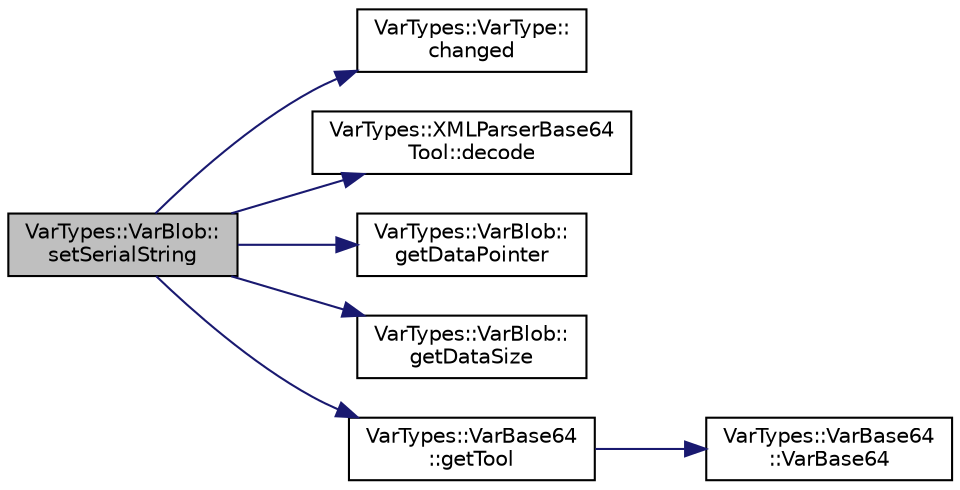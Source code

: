 digraph "VarTypes::VarBlob::setSerialString"
{
 // INTERACTIVE_SVG=YES
  edge [fontname="Helvetica",fontsize="10",labelfontname="Helvetica",labelfontsize="10"];
  node [fontname="Helvetica",fontsize="10",shape=record];
  rankdir="LR";
  Node1 [label="VarTypes::VarBlob::\lsetSerialString",height=0.2,width=0.4,color="black", fillcolor="grey75", style="filled", fontcolor="black"];
  Node1 -> Node2 [color="midnightblue",fontsize="10",style="solid",fontname="Helvetica"];
  Node2 [label="VarTypes::VarType::\lchanged",height=0.2,width=0.4,color="black", fillcolor="white", style="filled",URL="$d4/d59/class_var_types_1_1_var_type.html#a25814e23ce918002421797d6a1d1fba3"];
  Node1 -> Node3 [color="midnightblue",fontsize="10",style="solid",fontname="Helvetica"];
  Node3 [label="VarTypes::XMLParserBase64\lTool::decode",height=0.2,width=0.4,color="black", fillcolor="white", style="filled",URL="$de/ddf/class_var_types_1_1_x_m_l_parser_base64_tool.html#af0adc031669ae2c167125544f774e4fa"];
  Node1 -> Node4 [color="midnightblue",fontsize="10",style="solid",fontname="Helvetica"];
  Node4 [label="VarTypes::VarBlob::\lgetDataPointer",height=0.2,width=0.4,color="black", fillcolor="white", style="filled",URL="$d3/dac/class_var_types_1_1_var_blob.html#a173041c09ecbdbe74b62708ae583c9bc"];
  Node1 -> Node5 [color="midnightblue",fontsize="10",style="solid",fontname="Helvetica"];
  Node5 [label="VarTypes::VarBlob::\lgetDataSize",height=0.2,width=0.4,color="black", fillcolor="white", style="filled",URL="$d3/dac/class_var_types_1_1_var_blob.html#a52b89b46cf696b00181c4a4c538bbf8b"];
  Node1 -> Node6 [color="midnightblue",fontsize="10",style="solid",fontname="Helvetica"];
  Node6 [label="VarTypes::VarBase64\l::getTool",height=0.2,width=0.4,color="black", fillcolor="white", style="filled",URL="$da/d08/class_var_types_1_1_var_base64.html#aae4c3849a2f429b3265d6d0ec7b902ef"];
  Node6 -> Node7 [color="midnightblue",fontsize="10",style="solid",fontname="Helvetica"];
  Node7 [label="VarTypes::VarBase64\l::VarBase64",height=0.2,width=0.4,color="black", fillcolor="white", style="filled",URL="$da/d08/class_var_types_1_1_var_base64.html#a96860964285f2bef39e2884c5e5ebf02"];
}
